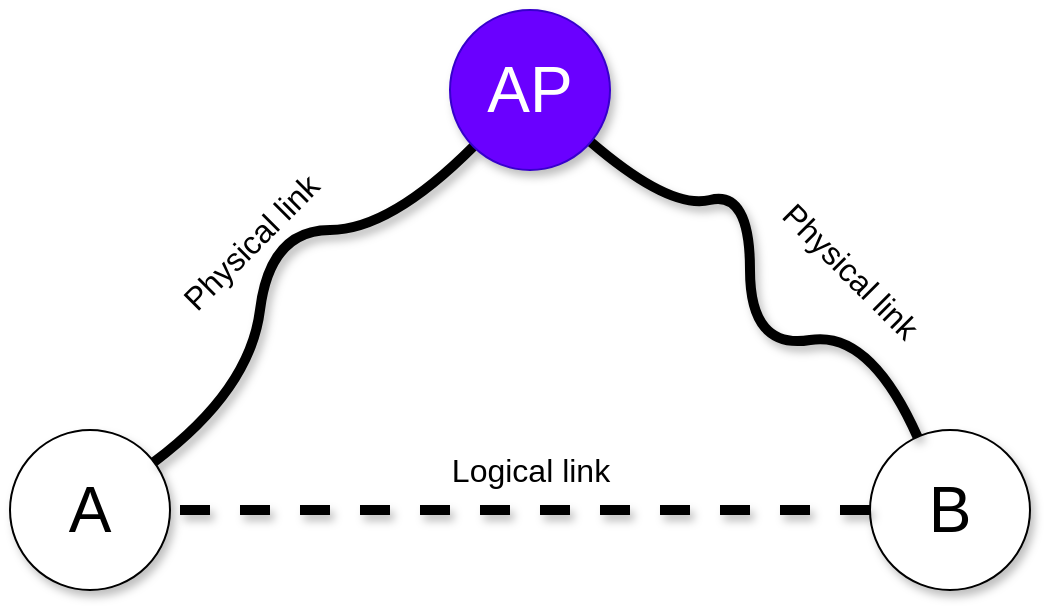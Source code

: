 <mxfile version="26.1.1">
  <diagram name="Page-1" id="RPSWfFjgv1BxWq0HOBP9">
    <mxGraphModel dx="1430" dy="740" grid="1" gridSize="10" guides="1" tooltips="1" connect="1" arrows="1" fold="1" page="1" pageScale="1" pageWidth="850" pageHeight="1100" math="0" shadow="0">
      <root>
        <mxCell id="0" />
        <mxCell id="1" parent="0" />
        <mxCell id="_18XzDl7RU0q9ULAyhAN-1" value="&lt;font style=&quot;font-size: 32px;&quot;&gt;A&lt;/font&gt;" style="ellipse;whiteSpace=wrap;html=1;aspect=fixed;shadow=1;" vertex="1" parent="1">
          <mxGeometry x="110" y="350" width="80" height="80" as="geometry" />
        </mxCell>
        <mxCell id="_18XzDl7RU0q9ULAyhAN-2" value="&lt;font style=&quot;font-size: 32px;&quot;&gt;B&lt;/font&gt;" style="ellipse;whiteSpace=wrap;html=1;aspect=fixed;shadow=1;" vertex="1" parent="1">
          <mxGeometry x="540" y="350" width="80" height="80" as="geometry" />
        </mxCell>
        <mxCell id="_18XzDl7RU0q9ULAyhAN-3" value="" style="endArrow=none;html=1;rounded=0;strokeWidth=5;curved=1;shadow=1;" edge="1" parent="1" source="_18XzDl7RU0q9ULAyhAN-6" target="_18XzDl7RU0q9ULAyhAN-1">
          <mxGeometry width="50" height="50" relative="1" as="geometry">
            <mxPoint x="260" y="170" as="sourcePoint" />
            <mxPoint x="240" y="213" as="targetPoint" />
            <Array as="points">
              <mxPoint x="300" y="250" />
              <mxPoint x="240" y="250" />
              <mxPoint x="230" y="330" />
            </Array>
          </mxGeometry>
        </mxCell>
        <mxCell id="_18XzDl7RU0q9ULAyhAN-9" value="&lt;font style=&quot;font-size: 16px;&quot;&gt;Physical link&lt;/font&gt;" style="edgeLabel;html=1;align=center;verticalAlign=middle;resizable=0;points=[];rotation=-45;" vertex="1" connectable="0" parent="_18XzDl7RU0q9ULAyhAN-3">
          <mxGeometry x="-0.237" y="6" relative="1" as="geometry">
            <mxPoint x="-30" as="offset" />
          </mxGeometry>
        </mxCell>
        <mxCell id="_18XzDl7RU0q9ULAyhAN-4" value="" style="endArrow=none;html=1;rounded=0;strokeWidth=5;curved=1;shadow=1;" edge="1" parent="1" source="_18XzDl7RU0q9ULAyhAN-2" target="_18XzDl7RU0q9ULAyhAN-6">
          <mxGeometry width="50" height="50" relative="1" as="geometry">
            <mxPoint x="473" y="306" as="sourcePoint" />
            <mxPoint x="380" y="180" as="targetPoint" />
            <Array as="points">
              <mxPoint x="540" y="300" />
              <mxPoint x="480" y="310" />
              <mxPoint x="480" y="230" />
              <mxPoint x="440" y="240" />
            </Array>
          </mxGeometry>
        </mxCell>
        <mxCell id="_18XzDl7RU0q9ULAyhAN-10" value="&lt;font style=&quot;font-size: 16px;&quot;&gt;Physical link&lt;/font&gt;" style="edgeLabel;html=1;align=center;verticalAlign=middle;resizable=0;points=[];rotation=45;" vertex="1" connectable="0" parent="_18XzDl7RU0q9ULAyhAN-4">
          <mxGeometry x="-0.475" y="1" relative="1" as="geometry">
            <mxPoint x="8" y="-34" as="offset" />
          </mxGeometry>
        </mxCell>
        <mxCell id="_18XzDl7RU0q9ULAyhAN-6" value="&lt;font style=&quot;font-size: 32px;&quot;&gt;AP&lt;/font&gt;" style="ellipse;whiteSpace=wrap;html=1;aspect=fixed;shadow=1;fillColor=#6a00ff;fontColor=#ffffff;strokeColor=#3700CC;" vertex="1" parent="1">
          <mxGeometry x="330" y="140" width="80" height="80" as="geometry" />
        </mxCell>
        <mxCell id="_18XzDl7RU0q9ULAyhAN-7" value="" style="endArrow=none;html=1;rounded=0;strokeWidth=5;dashed=1;shadow=1;" edge="1" parent="1" source="_18XzDl7RU0q9ULAyhAN-2" target="_18XzDl7RU0q9ULAyhAN-1">
          <mxGeometry width="50" height="50" relative="1" as="geometry">
            <mxPoint x="340" y="500" as="sourcePoint" />
            <mxPoint x="252" y="570" as="targetPoint" />
          </mxGeometry>
        </mxCell>
        <mxCell id="_18XzDl7RU0q9ULAyhAN-8" value="&lt;font style=&quot;font-size: 16px;&quot;&gt;Logical link&lt;/font&gt;" style="edgeLabel;html=1;align=center;verticalAlign=middle;resizable=0;points=[];" vertex="1" connectable="0" parent="_18XzDl7RU0q9ULAyhAN-7">
          <mxGeometry x="0.063" y="-3" relative="1" as="geometry">
            <mxPoint x="16" y="-17" as="offset" />
          </mxGeometry>
        </mxCell>
      </root>
    </mxGraphModel>
  </diagram>
</mxfile>
